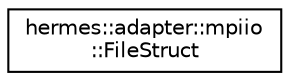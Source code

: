 digraph "Graphical Class Hierarchy"
{
 // LATEX_PDF_SIZE
  edge [fontname="Helvetica",fontsize="10",labelfontname="Helvetica",labelfontsize="10"];
  node [fontname="Helvetica",fontsize="10",shape=record];
  rankdir="LR";
  Node0 [label="hermes::adapter::mpiio\l::FileStruct",height=0.2,width=0.4,color="black", fillcolor="white", style="filled",URL="$structhermes_1_1adapter_1_1mpiio_1_1_file_struct.html",tooltip=" "];
}
